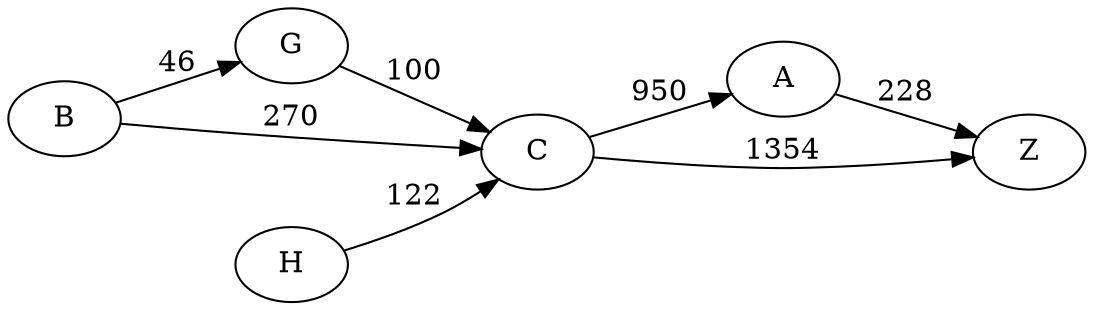 digraph G {
	rankdir=LR size="8,5"
	B
	G
	B -> G [label=46]
	B
	C
	B -> C [label=270]
	G
	C
	G -> C [label=100]
	C
	A
	C -> A [label=950]
	C
	Z
	C -> Z [label=1354]
	A
	Z
	A -> Z [label=228]
	H
	C
	H -> C [label=122]
}
